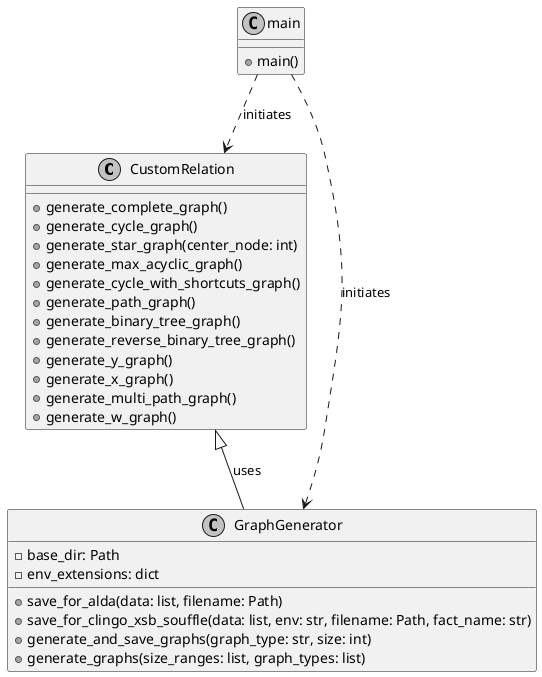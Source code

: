 @startuml
skinparam monochrome true

class CustomRelation {
    +generate_complete_graph()
    +generate_cycle_graph()
    +generate_star_graph(center_node: int)
    +generate_max_acyclic_graph()
    +generate_cycle_with_shortcuts_graph()
    +generate_path_graph()
    +generate_binary_tree_graph()
    +generate_reverse_binary_tree_graph()
    +generate_y_graph()
    +generate_x_graph()
    +generate_multi_path_graph()
    +generate_w_graph()
}

class GraphGenerator {
    -base_dir: Path
    -env_extensions: dict
    +save_for_alda(data: list, filename: Path)
    +save_for_clingo_xsb_souffle(data: list, env: str, filename: Path, fact_name: str)
    +generate_and_save_graphs(graph_type: str, size: int)
    +generate_graphs(size_ranges: list, graph_types: list)
}

class main {
    +main()
}

CustomRelation <|-- GraphGenerator : uses

main ..> GraphGenerator : initiates
main ..> CustomRelation : initiates
@enduml
